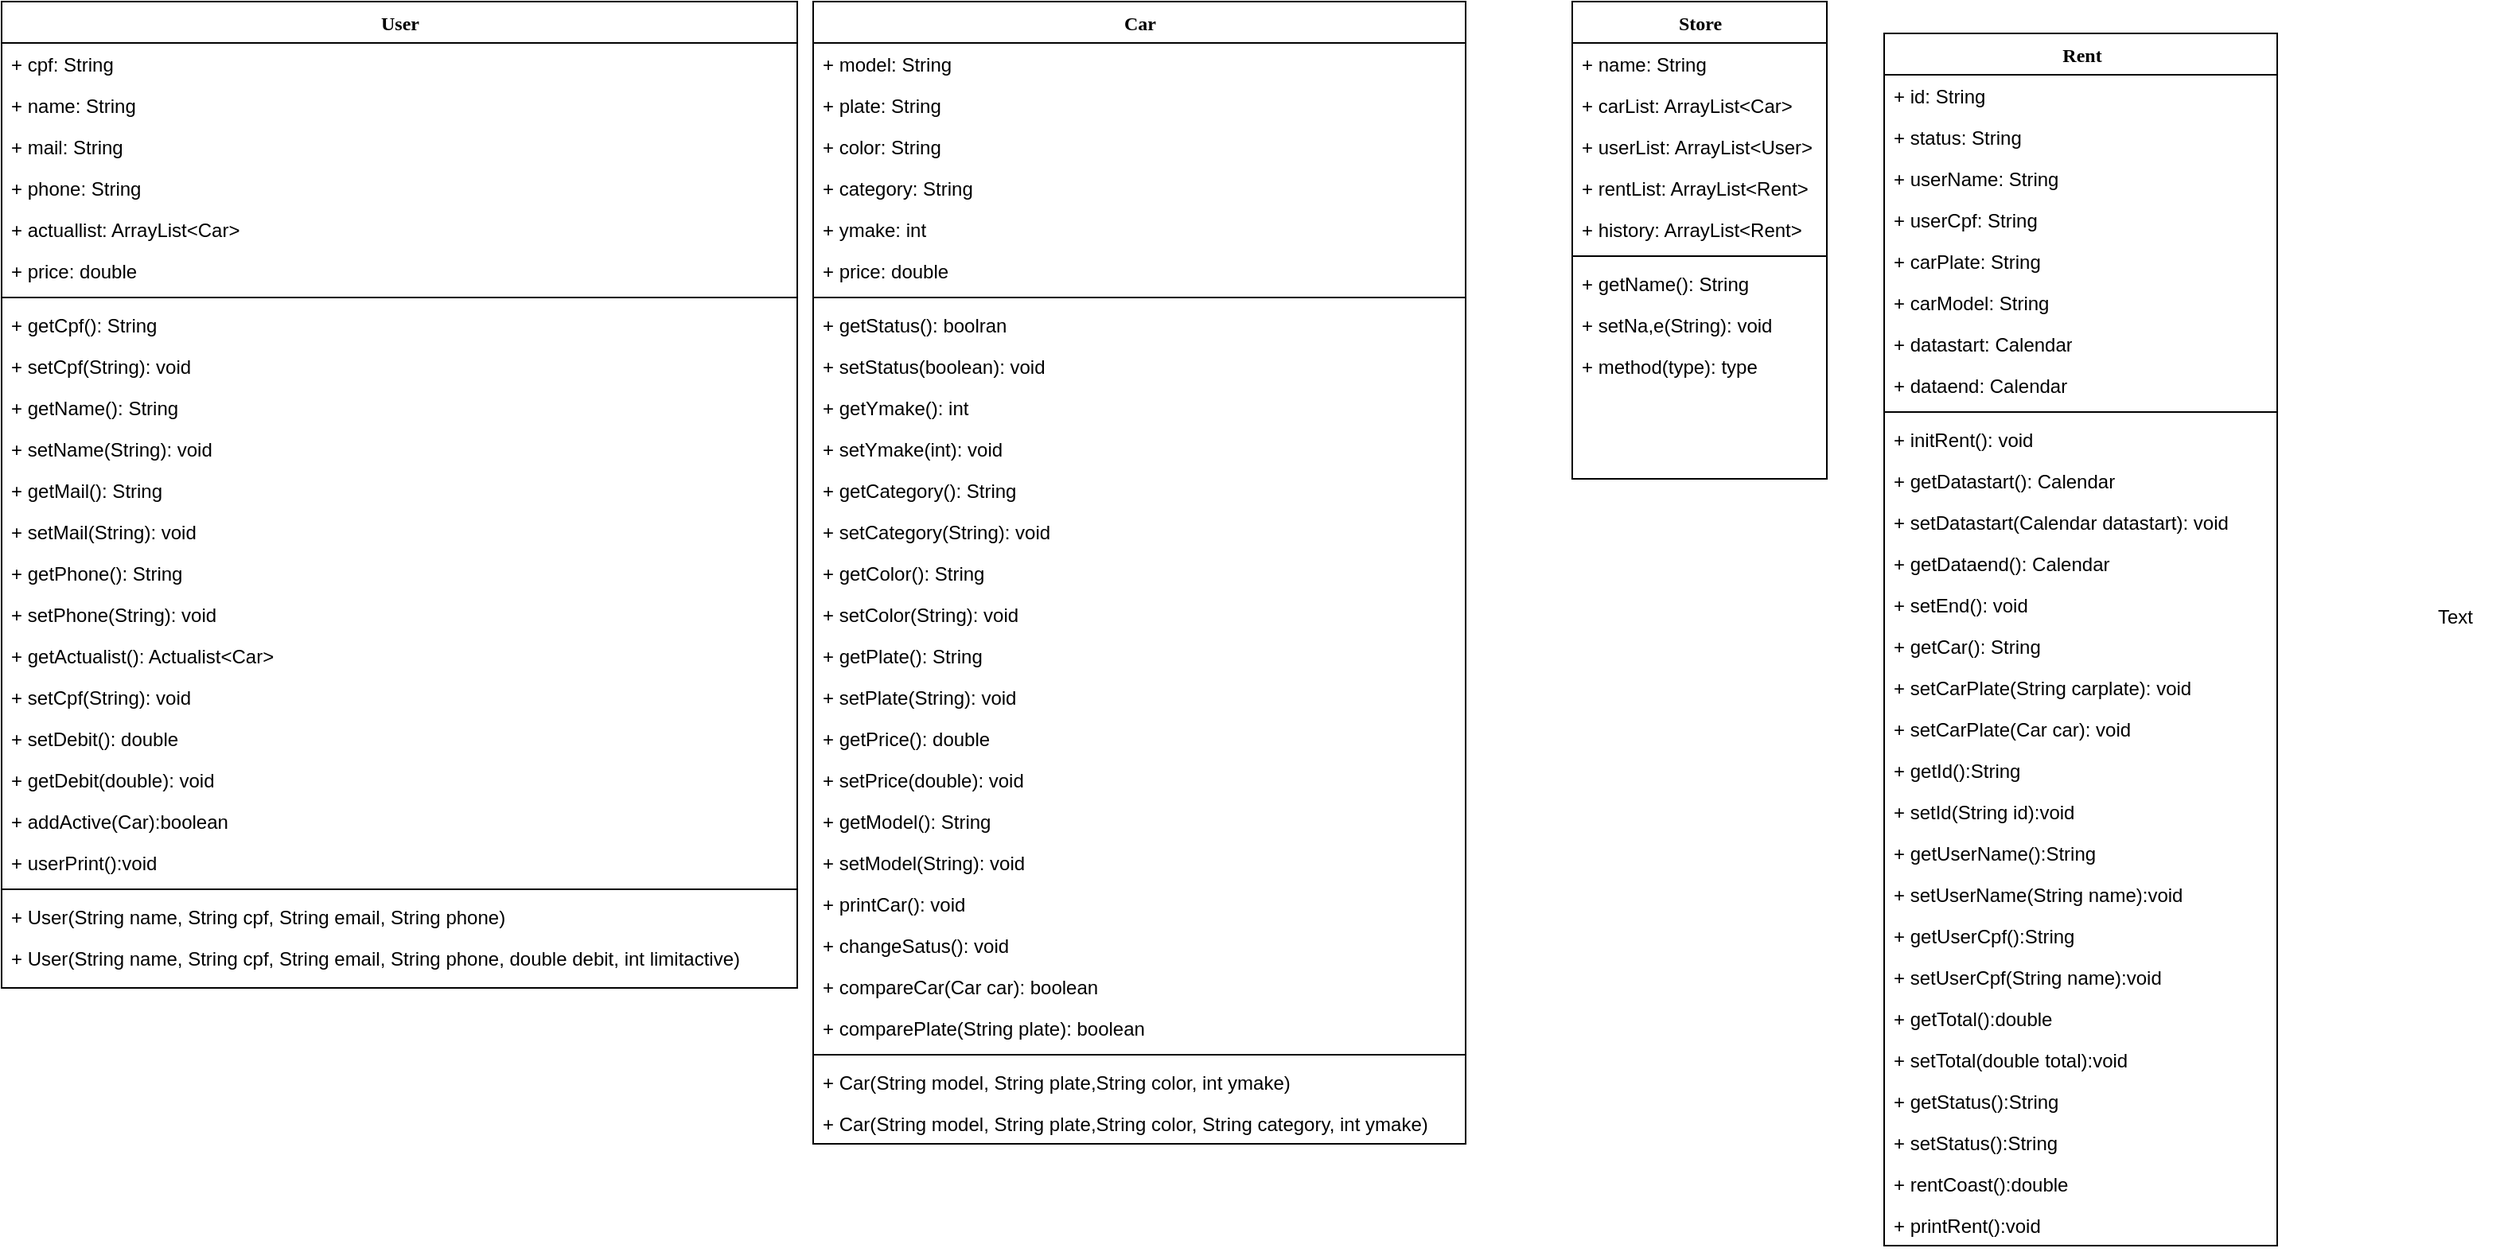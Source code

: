<mxfile version="10.6.5" type="device"><diagram name="Page-1" id="9f46799a-70d6-7492-0946-bef42562c5a5"><mxGraphModel dx="1463" dy="255" grid="1" gridSize="10" guides="1" tooltips="1" connect="1" arrows="1" fold="1" page="1" pageScale="1" pageWidth="1100" pageHeight="850" background="#ffffff" math="0" shadow="0"><root><mxCell id="0"/><mxCell id="1" parent="0"/><mxCell id="78961159f06e98e8-56" value="Car" style="swimlane;html=1;fontStyle=1;align=center;verticalAlign=top;childLayout=stackLayout;horizontal=1;startSize=26;horizontalStack=0;resizeParent=1;resizeLast=0;collapsible=1;marginBottom=0;swimlaneFillColor=#ffffff;rounded=0;shadow=0;comic=0;labelBackgroundColor=none;strokeColor=#000000;strokeWidth=1;fillColor=none;fontFamily=Verdana;fontSize=12;fontColor=#000000;" parent="1" vertex="1"><mxGeometry x="300" y="490" width="410" height="718" as="geometry"/></mxCell><mxCell id="78961159f06e98e8-57" value="+ model: String" style="text;html=1;strokeColor=none;fillColor=none;align=left;verticalAlign=top;spacingLeft=4;spacingRight=4;whiteSpace=wrap;overflow=hidden;rotatable=0;points=[[0,0.5],[1,0.5]];portConstraint=eastwest;" parent="78961159f06e98e8-56" vertex="1"><mxGeometry y="26" width="410" height="26" as="geometry"/></mxCell><mxCell id="78961159f06e98e8-58" value="+ plate: String" style="text;html=1;strokeColor=none;fillColor=none;align=left;verticalAlign=top;spacingLeft=4;spacingRight=4;whiteSpace=wrap;overflow=hidden;rotatable=0;points=[[0,0.5],[1,0.5]];portConstraint=eastwest;" parent="78961159f06e98e8-56" vertex="1"><mxGeometry y="52" width="410" height="26" as="geometry"/></mxCell><mxCell id="78961159f06e98e8-59" value="+ color: String" style="text;html=1;strokeColor=none;fillColor=none;align=left;verticalAlign=top;spacingLeft=4;spacingRight=4;whiteSpace=wrap;overflow=hidden;rotatable=0;points=[[0,0.5],[1,0.5]];portConstraint=eastwest;" parent="78961159f06e98e8-56" vertex="1"><mxGeometry y="78" width="410" height="26" as="geometry"/></mxCell><mxCell id="78961159f06e98e8-60" value="+ category: String" style="text;html=1;strokeColor=none;fillColor=none;align=left;verticalAlign=top;spacingLeft=4;spacingRight=4;whiteSpace=wrap;overflow=hidden;rotatable=0;points=[[0,0.5],[1,0.5]];portConstraint=eastwest;" parent="78961159f06e98e8-56" vertex="1"><mxGeometry y="104" width="410" height="26" as="geometry"/></mxCell><mxCell id="78961159f06e98e8-61" value="+ ymake: int" style="text;html=1;strokeColor=none;fillColor=none;align=left;verticalAlign=top;spacingLeft=4;spacingRight=4;whiteSpace=wrap;overflow=hidden;rotatable=0;points=[[0,0.5],[1,0.5]];portConstraint=eastwest;" parent="78961159f06e98e8-56" vertex="1"><mxGeometry y="130" width="410" height="26" as="geometry"/></mxCell><mxCell id="78961159f06e98e8-62" value="+ price: double" style="text;html=1;strokeColor=none;fillColor=none;align=left;verticalAlign=top;spacingLeft=4;spacingRight=4;whiteSpace=wrap;overflow=hidden;rotatable=0;points=[[0,0.5],[1,0.5]];portConstraint=eastwest;" parent="78961159f06e98e8-56" vertex="1"><mxGeometry y="156" width="410" height="26" as="geometry"/></mxCell><mxCell id="78961159f06e98e8-64" value="" style="line;html=1;strokeWidth=1;fillColor=none;align=left;verticalAlign=middle;spacingTop=-1;spacingLeft=3;spacingRight=3;rotatable=0;labelPosition=right;points=[];portConstraint=eastwest;" parent="78961159f06e98e8-56" vertex="1"><mxGeometry y="182" width="410" height="8" as="geometry"/></mxCell><mxCell id="fXc2kmNOL1wzb2OAVQlA-48" value="+ getStatus(): boolran" style="text;html=1;strokeColor=none;fillColor=none;align=left;verticalAlign=top;spacingLeft=4;spacingRight=4;whiteSpace=wrap;overflow=hidden;rotatable=0;points=[[0,0.5],[1,0.5]];portConstraint=eastwest;" parent="78961159f06e98e8-56" vertex="1"><mxGeometry y="190" width="410" height="26" as="geometry"/></mxCell><mxCell id="fXc2kmNOL1wzb2OAVQlA-47" value="+ setStatus(boolean): void" style="text;html=1;strokeColor=none;fillColor=none;align=left;verticalAlign=top;spacingLeft=4;spacingRight=4;whiteSpace=wrap;overflow=hidden;rotatable=0;points=[[0,0.5],[1,0.5]];portConstraint=eastwest;" parent="78961159f06e98e8-56" vertex="1"><mxGeometry y="216" width="410" height="26" as="geometry"/></mxCell><mxCell id="fXc2kmNOL1wzb2OAVQlA-46" value="+ getYmake(): int" style="text;html=1;strokeColor=none;fillColor=none;align=left;verticalAlign=top;spacingLeft=4;spacingRight=4;whiteSpace=wrap;overflow=hidden;rotatable=0;points=[[0,0.5],[1,0.5]];portConstraint=eastwest;" parent="78961159f06e98e8-56" vertex="1"><mxGeometry y="242" width="410" height="26" as="geometry"/></mxCell><mxCell id="fXc2kmNOL1wzb2OAVQlA-45" value="+ setYmake(int): void" style="text;html=1;strokeColor=none;fillColor=none;align=left;verticalAlign=top;spacingLeft=4;spacingRight=4;whiteSpace=wrap;overflow=hidden;rotatable=0;points=[[0,0.5],[1,0.5]];portConstraint=eastwest;" parent="78961159f06e98e8-56" vertex="1"><mxGeometry y="268" width="410" height="26" as="geometry"/></mxCell><mxCell id="fXc2kmNOL1wzb2OAVQlA-44" value="+ getCategory(): String" style="text;html=1;strokeColor=none;fillColor=none;align=left;verticalAlign=top;spacingLeft=4;spacingRight=4;whiteSpace=wrap;overflow=hidden;rotatable=0;points=[[0,0.5],[1,0.5]];portConstraint=eastwest;" parent="78961159f06e98e8-56" vertex="1"><mxGeometry y="294" width="410" height="26" as="geometry"/></mxCell><mxCell id="fXc2kmNOL1wzb2OAVQlA-43" value="+ setCategory(String): void" style="text;html=1;strokeColor=none;fillColor=none;align=left;verticalAlign=top;spacingLeft=4;spacingRight=4;whiteSpace=wrap;overflow=hidden;rotatable=0;points=[[0,0.5],[1,0.5]];portConstraint=eastwest;" parent="78961159f06e98e8-56" vertex="1"><mxGeometry y="320" width="410" height="26" as="geometry"/></mxCell><mxCell id="fXc2kmNOL1wzb2OAVQlA-42" value="+ getColor(): String" style="text;html=1;strokeColor=none;fillColor=none;align=left;verticalAlign=top;spacingLeft=4;spacingRight=4;whiteSpace=wrap;overflow=hidden;rotatable=0;points=[[0,0.5],[1,0.5]];portConstraint=eastwest;" parent="78961159f06e98e8-56" vertex="1"><mxGeometry y="346" width="410" height="26" as="geometry"/></mxCell><mxCell id="fXc2kmNOL1wzb2OAVQlA-41" value="+ setColor(String): void" style="text;html=1;strokeColor=none;fillColor=none;align=left;verticalAlign=top;spacingLeft=4;spacingRight=4;whiteSpace=wrap;overflow=hidden;rotatable=0;points=[[0,0.5],[1,0.5]];portConstraint=eastwest;" parent="78961159f06e98e8-56" vertex="1"><mxGeometry y="372" width="410" height="26" as="geometry"/></mxCell><mxCell id="fXc2kmNOL1wzb2OAVQlA-39" value="+ getPlate(): String" style="text;html=1;strokeColor=none;fillColor=none;align=left;verticalAlign=top;spacingLeft=4;spacingRight=4;whiteSpace=wrap;overflow=hidden;rotatable=0;points=[[0,0.5],[1,0.5]];portConstraint=eastwest;" parent="78961159f06e98e8-56" vertex="1"><mxGeometry y="398" width="410" height="26" as="geometry"/></mxCell><mxCell id="fXc2kmNOL1wzb2OAVQlA-40" value="+ setPlate(String): void" style="text;html=1;strokeColor=none;fillColor=none;align=left;verticalAlign=top;spacingLeft=4;spacingRight=4;whiteSpace=wrap;overflow=hidden;rotatable=0;points=[[0,0.5],[1,0.5]];portConstraint=eastwest;" parent="78961159f06e98e8-56" vertex="1"><mxGeometry y="424" width="410" height="26" as="geometry"/></mxCell><mxCell id="fXc2kmNOL1wzb2OAVQlA-50" value="+ getPrice(): double" style="text;html=1;strokeColor=none;fillColor=none;align=left;verticalAlign=top;spacingLeft=4;spacingRight=4;whiteSpace=wrap;overflow=hidden;rotatable=0;points=[[0,0.5],[1,0.5]];portConstraint=eastwest;" parent="78961159f06e98e8-56" vertex="1"><mxGeometry y="450" width="410" height="26" as="geometry"/></mxCell><mxCell id="fXc2kmNOL1wzb2OAVQlA-49" value="+ setPrice(double): void" style="text;html=1;strokeColor=none;fillColor=none;align=left;verticalAlign=top;spacingLeft=4;spacingRight=4;whiteSpace=wrap;overflow=hidden;rotatable=0;points=[[0,0.5],[1,0.5]];portConstraint=eastwest;" parent="78961159f06e98e8-56" vertex="1"><mxGeometry y="476" width="410" height="26" as="geometry"/></mxCell><mxCell id="fXc2kmNOL1wzb2OAVQlA-37" value="+ getModel(): String" style="text;html=1;strokeColor=none;fillColor=none;align=left;verticalAlign=top;spacingLeft=4;spacingRight=4;whiteSpace=wrap;overflow=hidden;rotatable=0;points=[[0,0.5],[1,0.5]];portConstraint=eastwest;" parent="78961159f06e98e8-56" vertex="1"><mxGeometry y="502" width="410" height="26" as="geometry"/></mxCell><mxCell id="fXc2kmNOL1wzb2OAVQlA-38" value="+ setModel(String): void" style="text;html=1;strokeColor=none;fillColor=none;align=left;verticalAlign=top;spacingLeft=4;spacingRight=4;whiteSpace=wrap;overflow=hidden;rotatable=0;points=[[0,0.5],[1,0.5]];portConstraint=eastwest;" parent="78961159f06e98e8-56" vertex="1"><mxGeometry y="528" width="410" height="26" as="geometry"/></mxCell><mxCell id="fXc2kmNOL1wzb2OAVQlA-54" value="+ printCar(): void" style="text;html=1;strokeColor=none;fillColor=none;align=left;verticalAlign=top;spacingLeft=4;spacingRight=4;whiteSpace=wrap;overflow=hidden;rotatable=0;points=[[0,0.5],[1,0.5]];portConstraint=eastwest;" parent="78961159f06e98e8-56" vertex="1"><mxGeometry y="554" width="410" height="26" as="geometry"/></mxCell><mxCell id="fXc2kmNOL1wzb2OAVQlA-51" value="+ changeSatus(): void" style="text;html=1;strokeColor=none;fillColor=none;align=left;verticalAlign=top;spacingLeft=4;spacingRight=4;whiteSpace=wrap;overflow=hidden;rotatable=0;points=[[0,0.5],[1,0.5]];portConstraint=eastwest;" parent="78961159f06e98e8-56" vertex="1"><mxGeometry y="580" width="410" height="26" as="geometry"/></mxCell><mxCell id="fXc2kmNOL1wzb2OAVQlA-52" value="+ compareCar(Car car): boolean" style="text;html=1;strokeColor=none;fillColor=none;align=left;verticalAlign=top;spacingLeft=4;spacingRight=4;whiteSpace=wrap;overflow=hidden;rotatable=0;points=[[0,0.5],[1,0.5]];portConstraint=eastwest;" parent="78961159f06e98e8-56" vertex="1"><mxGeometry y="606" width="410" height="26" as="geometry"/></mxCell><mxCell id="fXc2kmNOL1wzb2OAVQlA-53" value="+ comparePlate(String plate): boolean" style="text;html=1;strokeColor=none;fillColor=none;align=left;verticalAlign=top;spacingLeft=4;spacingRight=4;whiteSpace=wrap;overflow=hidden;rotatable=0;points=[[0,0.5],[1,0.5]];portConstraint=eastwest;" parent="78961159f06e98e8-56" vertex="1"><mxGeometry y="632" width="410" height="26" as="geometry"/></mxCell><mxCell id="fXc2kmNOL1wzb2OAVQlA-77" value="" style="line;html=1;strokeWidth=1;fillColor=none;align=left;verticalAlign=middle;spacingTop=-1;spacingLeft=3;spacingRight=3;rotatable=0;labelPosition=right;points=[];portConstraint=eastwest;" parent="78961159f06e98e8-56" vertex="1"><mxGeometry y="658" width="410" height="8" as="geometry"/></mxCell><mxCell id="fXc2kmNOL1wzb2OAVQlA-76" value="+ Car(&lt;span&gt;String &lt;/span&gt;&lt;span&gt;model&lt;/span&gt;&lt;span&gt;, &lt;/span&gt;&lt;span&gt;String &lt;/span&gt;&lt;span&gt;plate&lt;/span&gt;&lt;span&gt;,&lt;/span&gt;&lt;span&gt;String &lt;/span&gt;&lt;span&gt;color&lt;/span&gt;&lt;span&gt;, &lt;/span&gt;&lt;span&gt;int &lt;/span&gt;&lt;span&gt;ymake&lt;/span&gt;&lt;span&gt;)&lt;/span&gt;&lt;br&gt;" style="text;html=1;strokeColor=none;fillColor=none;align=left;verticalAlign=top;spacingLeft=4;spacingRight=4;whiteSpace=wrap;overflow=hidden;rotatable=0;points=[[0,0.5],[1,0.5]];portConstraint=eastwest;" parent="78961159f06e98e8-56" vertex="1"><mxGeometry y="666" width="410" height="26" as="geometry"/></mxCell><mxCell id="fXc2kmNOL1wzb2OAVQlA-78" value="+ Car(&lt;span&gt;String &lt;/span&gt;&lt;span&gt;model&lt;/span&gt;&lt;span&gt;, &lt;/span&gt;&lt;span&gt;String &lt;/span&gt;&lt;span&gt;plate&lt;/span&gt;&lt;span&gt;,&lt;/span&gt;&lt;span&gt;String &lt;/span&gt;&lt;span&gt;color&lt;/span&gt;&lt;span&gt;, &lt;/span&gt;&lt;span&gt;String &lt;/span&gt;&lt;span&gt;category&lt;/span&gt;&lt;span&gt;, &lt;/span&gt;&lt;span&gt;int &lt;/span&gt;&lt;span&gt;ymake&lt;/span&gt;&lt;span&gt;)&lt;/span&gt;&lt;br&gt;" style="text;html=1;strokeColor=none;fillColor=none;align=left;verticalAlign=top;spacingLeft=4;spacingRight=4;whiteSpace=wrap;overflow=hidden;rotatable=0;points=[[0,0.5],[1,0.5]];portConstraint=eastwest;" parent="78961159f06e98e8-56" vertex="1"><mxGeometry y="692" width="410" height="26" as="geometry"/></mxCell><mxCell id="7R-vYz_H9meb3GJ6xbVI-1" value="User" style="swimlane;html=1;fontStyle=1;align=center;verticalAlign=top;childLayout=stackLayout;horizontal=1;startSize=26;horizontalStack=0;resizeParent=1;resizeLast=0;collapsible=1;marginBottom=0;swimlaneFillColor=#ffffff;rounded=0;shadow=0;comic=0;labelBackgroundColor=none;strokeColor=#000000;strokeWidth=1;fillColor=none;fontFamily=Verdana;fontSize=12;fontColor=#000000;" parent="1" vertex="1"><mxGeometry x="-210" y="490" width="500" height="620" as="geometry"/></mxCell><mxCell id="7R-vYz_H9meb3GJ6xbVI-2" value="+ cpf: String" style="text;html=1;strokeColor=none;fillColor=none;align=left;verticalAlign=top;spacingLeft=4;spacingRight=4;whiteSpace=wrap;overflow=hidden;rotatable=0;points=[[0,0.5],[1,0.5]];portConstraint=eastwest;" parent="7R-vYz_H9meb3GJ6xbVI-1" vertex="1"><mxGeometry y="26" width="500" height="26" as="geometry"/></mxCell><mxCell id="7R-vYz_H9meb3GJ6xbVI-3" value="+ name: String" style="text;html=1;strokeColor=none;fillColor=none;align=left;verticalAlign=top;spacingLeft=4;spacingRight=4;whiteSpace=wrap;overflow=hidden;rotatable=0;points=[[0,0.5],[1,0.5]];portConstraint=eastwest;" parent="7R-vYz_H9meb3GJ6xbVI-1" vertex="1"><mxGeometry y="52" width="500" height="26" as="geometry"/></mxCell><mxCell id="7R-vYz_H9meb3GJ6xbVI-4" value="+ mail: String" style="text;html=1;strokeColor=none;fillColor=none;align=left;verticalAlign=top;spacingLeft=4;spacingRight=4;whiteSpace=wrap;overflow=hidden;rotatable=0;points=[[0,0.5],[1,0.5]];portConstraint=eastwest;" parent="7R-vYz_H9meb3GJ6xbVI-1" vertex="1"><mxGeometry y="78" width="500" height="26" as="geometry"/></mxCell><mxCell id="7R-vYz_H9meb3GJ6xbVI-5" value="+ phone: String" style="text;html=1;strokeColor=none;fillColor=none;align=left;verticalAlign=top;spacingLeft=4;spacingRight=4;whiteSpace=wrap;overflow=hidden;rotatable=0;points=[[0,0.5],[1,0.5]];portConstraint=eastwest;" parent="7R-vYz_H9meb3GJ6xbVI-1" vertex="1"><mxGeometry y="104" width="500" height="26" as="geometry"/></mxCell><mxCell id="7R-vYz_H9meb3GJ6xbVI-6" value="+ actuallist: ArrayList&amp;lt;Car&amp;gt;" style="text;html=1;strokeColor=none;fillColor=none;align=left;verticalAlign=top;spacingLeft=4;spacingRight=4;whiteSpace=wrap;overflow=hidden;rotatable=0;points=[[0,0.5],[1,0.5]];portConstraint=eastwest;" parent="7R-vYz_H9meb3GJ6xbVI-1" vertex="1"><mxGeometry y="130" width="500" height="26" as="geometry"/></mxCell><mxCell id="7R-vYz_H9meb3GJ6xbVI-7" value="+ price: double" style="text;html=1;strokeColor=none;fillColor=none;align=left;verticalAlign=top;spacingLeft=4;spacingRight=4;whiteSpace=wrap;overflow=hidden;rotatable=0;points=[[0,0.5],[1,0.5]];portConstraint=eastwest;" parent="7R-vYz_H9meb3GJ6xbVI-1" vertex="1"><mxGeometry y="156" width="500" height="26" as="geometry"/></mxCell><mxCell id="7R-vYz_H9meb3GJ6xbVI-8" value="" style="line;html=1;strokeWidth=1;fillColor=none;align=left;verticalAlign=middle;spacingTop=-1;spacingLeft=3;spacingRight=3;rotatable=0;labelPosition=right;points=[];portConstraint=eastwest;" parent="7R-vYz_H9meb3GJ6xbVI-1" vertex="1"><mxGeometry y="182" width="500" height="8" as="geometry"/></mxCell><mxCell id="fXc2kmNOL1wzb2OAVQlA-79" value="+ getCpf(): String" style="text;html=1;strokeColor=none;fillColor=none;align=left;verticalAlign=top;spacingLeft=4;spacingRight=4;whiteSpace=wrap;overflow=hidden;rotatable=0;points=[[0,0.5],[1,0.5]];portConstraint=eastwest;" parent="7R-vYz_H9meb3GJ6xbVI-1" vertex="1"><mxGeometry y="190" width="500" height="26" as="geometry"/></mxCell><mxCell id="fXc2kmNOL1wzb2OAVQlA-80" value="+ setCpf(String): void" style="text;html=1;strokeColor=none;fillColor=none;align=left;verticalAlign=top;spacingLeft=4;spacingRight=4;whiteSpace=wrap;overflow=hidden;rotatable=0;points=[[0,0.5],[1,0.5]];portConstraint=eastwest;" parent="7R-vYz_H9meb3GJ6xbVI-1" vertex="1"><mxGeometry y="216" width="500" height="26" as="geometry"/></mxCell><mxCell id="fXc2kmNOL1wzb2OAVQlA-81" value="+ getName(): String" style="text;html=1;strokeColor=none;fillColor=none;align=left;verticalAlign=top;spacingLeft=4;spacingRight=4;whiteSpace=wrap;overflow=hidden;rotatable=0;points=[[0,0.5],[1,0.5]];portConstraint=eastwest;" parent="7R-vYz_H9meb3GJ6xbVI-1" vertex="1"><mxGeometry y="242" width="500" height="26" as="geometry"/></mxCell><mxCell id="fXc2kmNOL1wzb2OAVQlA-82" value="+ setName(String): void" style="text;html=1;strokeColor=none;fillColor=none;align=left;verticalAlign=top;spacingLeft=4;spacingRight=4;whiteSpace=wrap;overflow=hidden;rotatable=0;points=[[0,0.5],[1,0.5]];portConstraint=eastwest;" parent="7R-vYz_H9meb3GJ6xbVI-1" vertex="1"><mxGeometry y="268" width="500" height="26" as="geometry"/></mxCell><mxCell id="fXc2kmNOL1wzb2OAVQlA-83" value="+ getMail(): String" style="text;html=1;strokeColor=none;fillColor=none;align=left;verticalAlign=top;spacingLeft=4;spacingRight=4;whiteSpace=wrap;overflow=hidden;rotatable=0;points=[[0,0.5],[1,0.5]];portConstraint=eastwest;" parent="7R-vYz_H9meb3GJ6xbVI-1" vertex="1"><mxGeometry y="294" width="500" height="26" as="geometry"/></mxCell><mxCell id="fXc2kmNOL1wzb2OAVQlA-84" value="+ setMail(String): void" style="text;html=1;strokeColor=none;fillColor=none;align=left;verticalAlign=top;spacingLeft=4;spacingRight=4;whiteSpace=wrap;overflow=hidden;rotatable=0;points=[[0,0.5],[1,0.5]];portConstraint=eastwest;" parent="7R-vYz_H9meb3GJ6xbVI-1" vertex="1"><mxGeometry y="320" width="500" height="26" as="geometry"/></mxCell><mxCell id="fXc2kmNOL1wzb2OAVQlA-85" value="+ getPhone(): String" style="text;html=1;strokeColor=none;fillColor=none;align=left;verticalAlign=top;spacingLeft=4;spacingRight=4;whiteSpace=wrap;overflow=hidden;rotatable=0;points=[[0,0.5],[1,0.5]];portConstraint=eastwest;" parent="7R-vYz_H9meb3GJ6xbVI-1" vertex="1"><mxGeometry y="346" width="500" height="26" as="geometry"/></mxCell><mxCell id="fXc2kmNOL1wzb2OAVQlA-86" value="+ setPhone(String): void" style="text;html=1;strokeColor=none;fillColor=none;align=left;verticalAlign=top;spacingLeft=4;spacingRight=4;whiteSpace=wrap;overflow=hidden;rotatable=0;points=[[0,0.5],[1,0.5]];portConstraint=eastwest;" parent="7R-vYz_H9meb3GJ6xbVI-1" vertex="1"><mxGeometry y="372" width="500" height="26" as="geometry"/></mxCell><mxCell id="fXc2kmNOL1wzb2OAVQlA-87" value="+ getActualist(): Actualist&amp;lt;Car&amp;gt;" style="text;html=1;strokeColor=none;fillColor=none;align=left;verticalAlign=top;spacingLeft=4;spacingRight=4;whiteSpace=wrap;overflow=hidden;rotatable=0;points=[[0,0.5],[1,0.5]];portConstraint=eastwest;" parent="7R-vYz_H9meb3GJ6xbVI-1" vertex="1"><mxGeometry y="398" width="500" height="26" as="geometry"/></mxCell><mxCell id="fXc2kmNOL1wzb2OAVQlA-88" value="+ setCpf(String): void" style="text;html=1;strokeColor=none;fillColor=none;align=left;verticalAlign=top;spacingLeft=4;spacingRight=4;whiteSpace=wrap;overflow=hidden;rotatable=0;points=[[0,0.5],[1,0.5]];portConstraint=eastwest;" parent="7R-vYz_H9meb3GJ6xbVI-1" vertex="1"><mxGeometry y="424" width="500" height="26" as="geometry"/></mxCell><mxCell id="fXc2kmNOL1wzb2OAVQlA-89" value="+ setDebit(): double" style="text;html=1;strokeColor=none;fillColor=none;align=left;verticalAlign=top;spacingLeft=4;spacingRight=4;whiteSpace=wrap;overflow=hidden;rotatable=0;points=[[0,0.5],[1,0.5]];portConstraint=eastwest;" parent="7R-vYz_H9meb3GJ6xbVI-1" vertex="1"><mxGeometry y="450" width="500" height="26" as="geometry"/></mxCell><mxCell id="fXc2kmNOL1wzb2OAVQlA-90" value="+ getDebit(double): void" style="text;html=1;strokeColor=none;fillColor=none;align=left;verticalAlign=top;spacingLeft=4;spacingRight=4;whiteSpace=wrap;overflow=hidden;rotatable=0;points=[[0,0.5],[1,0.5]];portConstraint=eastwest;" parent="7R-vYz_H9meb3GJ6xbVI-1" vertex="1"><mxGeometry y="476" width="500" height="26" as="geometry"/></mxCell><mxCell id="fXc2kmNOL1wzb2OAVQlA-95" value="+ &lt;span&gt;addActive&lt;/span&gt;&lt;span&gt;(&lt;/span&gt;&lt;span&gt;Car&lt;/span&gt;&lt;span&gt;):boolean&lt;/span&gt;" style="text;html=1;strokeColor=none;fillColor=none;align=left;verticalAlign=top;spacingLeft=4;spacingRight=4;whiteSpace=wrap;overflow=hidden;rotatable=0;points=[[0,0.5],[1,0.5]];portConstraint=eastwest;" parent="7R-vYz_H9meb3GJ6xbVI-1" vertex="1"><mxGeometry y="502" width="500" height="26" as="geometry"/></mxCell><mxCell id="fXc2kmNOL1wzb2OAVQlA-96" value="+ userPrint():void" style="text;html=1;strokeColor=none;fillColor=none;align=left;verticalAlign=top;spacingLeft=4;spacingRight=4;whiteSpace=wrap;overflow=hidden;rotatable=0;points=[[0,0.5],[1,0.5]];portConstraint=eastwest;" parent="7R-vYz_H9meb3GJ6xbVI-1" vertex="1"><mxGeometry y="528" width="500" height="26" as="geometry"/></mxCell><mxCell id="fXc2kmNOL1wzb2OAVQlA-91" value="" style="line;html=1;strokeWidth=1;fillColor=none;align=left;verticalAlign=middle;spacingTop=-1;spacingLeft=3;spacingRight=3;rotatable=0;labelPosition=right;points=[];portConstraint=eastwest;" parent="7R-vYz_H9meb3GJ6xbVI-1" vertex="1"><mxGeometry y="554" width="500" height="8" as="geometry"/></mxCell><mxCell id="fXc2kmNOL1wzb2OAVQlA-92" value="+&amp;nbsp;&lt;span&gt;User&lt;/span&gt;&lt;span&gt;(&lt;/span&gt;&lt;span&gt;String &lt;/span&gt;&lt;span&gt;name&lt;/span&gt;&lt;span&gt;, &lt;/span&gt;&lt;span&gt;String &lt;/span&gt;&lt;span&gt;cpf&lt;/span&gt;&lt;span&gt;, &lt;/span&gt;&lt;span&gt;String &lt;/span&gt;&lt;span&gt;email&lt;/span&gt;&lt;span&gt;, &lt;/span&gt;&lt;span&gt;String &lt;/span&gt;&lt;span&gt;phone&lt;/span&gt;&lt;span&gt;)&lt;/span&gt;" style="text;html=1;strokeColor=none;fillColor=none;align=left;verticalAlign=top;spacingLeft=4;spacingRight=4;whiteSpace=wrap;overflow=hidden;rotatable=0;points=[[0,0.5],[1,0.5]];portConstraint=eastwest;" parent="7R-vYz_H9meb3GJ6xbVI-1" vertex="1"><mxGeometry y="562" width="500" height="26" as="geometry"/></mxCell><mxCell id="fXc2kmNOL1wzb2OAVQlA-94" value="+ User&lt;span&gt;(&lt;/span&gt;&lt;span&gt;String &lt;/span&gt;&lt;span&gt;name&lt;/span&gt;&lt;span&gt;, &lt;/span&gt;&lt;span&gt;String &lt;/span&gt;&lt;span&gt;cpf&lt;/span&gt;&lt;span&gt;, &lt;/span&gt;&lt;span&gt;String &lt;/span&gt;&lt;span&gt;email&lt;/span&gt;&lt;span&gt;, &lt;/span&gt;&lt;span&gt;String &lt;/span&gt;&lt;span&gt;phone&lt;/span&gt;&lt;span&gt;, &lt;/span&gt;&lt;span&gt;double &lt;/span&gt;&lt;span&gt;debit&lt;/span&gt;&lt;span&gt;, &lt;/span&gt;&lt;span&gt;int &lt;/span&gt;&lt;span&gt;limitactive&lt;/span&gt;&lt;span&gt;)&lt;/span&gt;" style="text;html=1;strokeColor=none;fillColor=none;align=left;verticalAlign=top;spacingLeft=4;spacingRight=4;whiteSpace=wrap;overflow=hidden;rotatable=0;points=[[0,0.5],[1,0.5]];portConstraint=eastwest;" parent="7R-vYz_H9meb3GJ6xbVI-1" vertex="1"><mxGeometry y="588" width="500" height="26" as="geometry"/></mxCell><mxCell id="8gHzIE55-R8a2YNDim68-1" value="Rent" style="swimlane;html=1;fontStyle=1;align=center;verticalAlign=top;childLayout=stackLayout;horizontal=1;startSize=26;horizontalStack=0;resizeParent=1;resizeLast=0;collapsible=1;marginBottom=0;swimlaneFillColor=#ffffff;rounded=0;shadow=0;comic=0;labelBackgroundColor=none;strokeColor=#000000;strokeWidth=1;fillColor=none;fontFamily=Verdana;fontSize=12;fontColor=#000000;" parent="1" vertex="1"><mxGeometry x="973" y="510" width="247" height="762" as="geometry"/></mxCell><mxCell id="8gHzIE55-R8a2YNDim68-2" value="+ id: String" style="text;html=1;strokeColor=none;fillColor=none;align=left;verticalAlign=top;spacingLeft=4;spacingRight=4;whiteSpace=wrap;overflow=hidden;rotatable=0;points=[[0,0.5],[1,0.5]];portConstraint=eastwest;" parent="8gHzIE55-R8a2YNDim68-1" vertex="1"><mxGeometry y="26" width="247" height="26" as="geometry"/></mxCell><mxCell id="8gHzIE55-R8a2YNDim68-3" value="+ status: String" style="text;html=1;strokeColor=none;fillColor=none;align=left;verticalAlign=top;spacingLeft=4;spacingRight=4;whiteSpace=wrap;overflow=hidden;rotatable=0;points=[[0,0.5],[1,0.5]];portConstraint=eastwest;" parent="8gHzIE55-R8a2YNDim68-1" vertex="1"><mxGeometry y="52" width="247" height="26" as="geometry"/></mxCell><mxCell id="KRfyEY7iE9hTbW0UrXA7-1" value="+ userName: String" style="text;html=1;strokeColor=none;fillColor=none;align=left;verticalAlign=top;spacingLeft=4;spacingRight=4;whiteSpace=wrap;overflow=hidden;rotatable=0;points=[[0,0.5],[1,0.5]];portConstraint=eastwest;" vertex="1" parent="8gHzIE55-R8a2YNDim68-1"><mxGeometry y="78" width="247" height="26" as="geometry"/></mxCell><mxCell id="KRfyEY7iE9hTbW0UrXA7-3" value="+ userCpf: String" style="text;html=1;strokeColor=none;fillColor=none;align=left;verticalAlign=top;spacingLeft=4;spacingRight=4;whiteSpace=wrap;overflow=hidden;rotatable=0;points=[[0,0.5],[1,0.5]];portConstraint=eastwest;" vertex="1" parent="8gHzIE55-R8a2YNDim68-1"><mxGeometry y="104" width="247" height="26" as="geometry"/></mxCell><mxCell id="8gHzIE55-R8a2YNDim68-4" value="+ carPlate: String" style="text;html=1;strokeColor=none;fillColor=none;align=left;verticalAlign=top;spacingLeft=4;spacingRight=4;whiteSpace=wrap;overflow=hidden;rotatable=0;points=[[0,0.5],[1,0.5]];portConstraint=eastwest;" parent="8gHzIE55-R8a2YNDim68-1" vertex="1"><mxGeometry y="130" width="247" height="26" as="geometry"/></mxCell><mxCell id="KRfyEY7iE9hTbW0UrXA7-2" value="+ carModel: String" style="text;html=1;strokeColor=none;fillColor=none;align=left;verticalAlign=top;spacingLeft=4;spacingRight=4;whiteSpace=wrap;overflow=hidden;rotatable=0;points=[[0,0.5],[1,0.5]];portConstraint=eastwest;" vertex="1" parent="8gHzIE55-R8a2YNDim68-1"><mxGeometry y="156" width="247" height="26" as="geometry"/></mxCell><mxCell id="KRfyEY7iE9hTbW0UrXA7-4" value="+ datastart: Calendar" style="text;html=1;strokeColor=none;fillColor=none;align=left;verticalAlign=top;spacingLeft=4;spacingRight=4;whiteSpace=wrap;overflow=hidden;rotatable=0;points=[[0,0.5],[1,0.5]];portConstraint=eastwest;" vertex="1" parent="8gHzIE55-R8a2YNDim68-1"><mxGeometry y="182" width="247" height="26" as="geometry"/></mxCell><mxCell id="8gHzIE55-R8a2YNDim68-5" value="+ dataend: Calendar" style="text;html=1;strokeColor=none;fillColor=none;align=left;verticalAlign=top;spacingLeft=4;spacingRight=4;whiteSpace=wrap;overflow=hidden;rotatable=0;points=[[0,0.5],[1,0.5]];portConstraint=eastwest;" parent="8gHzIE55-R8a2YNDim68-1" vertex="1"><mxGeometry y="208" width="247" height="26" as="geometry"/></mxCell><mxCell id="8gHzIE55-R8a2YNDim68-8" value="" style="line;html=1;strokeWidth=1;fillColor=none;align=left;verticalAlign=middle;spacingTop=-1;spacingLeft=3;spacingRight=3;rotatable=0;labelPosition=right;points=[];portConstraint=eastwest;" parent="8gHzIE55-R8a2YNDim68-1" vertex="1"><mxGeometry y="234" width="247" height="8" as="geometry"/></mxCell><mxCell id="8gHzIE55-R8a2YNDim68-9" value="+ initRent(): void" style="text;html=1;strokeColor=none;fillColor=none;align=left;verticalAlign=top;spacingLeft=4;spacingRight=4;whiteSpace=wrap;overflow=hidden;rotatable=0;points=[[0,0.5],[1,0.5]];portConstraint=eastwest;" parent="8gHzIE55-R8a2YNDim68-1" vertex="1"><mxGeometry y="242" width="247" height="26" as="geometry"/></mxCell><mxCell id="8gHzIE55-R8a2YNDim68-10" value="+ getDatastart(): Calendar" style="text;html=1;strokeColor=none;fillColor=none;align=left;verticalAlign=top;spacingLeft=4;spacingRight=4;whiteSpace=wrap;overflow=hidden;rotatable=0;points=[[0,0.5],[1,0.5]];portConstraint=eastwest;" parent="8gHzIE55-R8a2YNDim68-1" vertex="1"><mxGeometry y="268" width="247" height="26" as="geometry"/></mxCell><mxCell id="8gHzIE55-R8a2YNDim68-11" value="+ setDatastart(Calendar datastart): void" style="text;html=1;strokeColor=none;fillColor=none;align=left;verticalAlign=top;spacingLeft=4;spacingRight=4;whiteSpace=wrap;overflow=hidden;rotatable=0;points=[[0,0.5],[1,0.5]];portConstraint=eastwest;" parent="8gHzIE55-R8a2YNDim68-1" vertex="1"><mxGeometry y="294" width="247" height="26" as="geometry"/></mxCell><mxCell id="KRfyEY7iE9hTbW0UrXA7-5" value="+ getDataend(): Calendar" style="text;html=1;strokeColor=none;fillColor=none;align=left;verticalAlign=top;spacingLeft=4;spacingRight=4;whiteSpace=wrap;overflow=hidden;rotatable=0;points=[[0,0.5],[1,0.5]];portConstraint=eastwest;" vertex="1" parent="8gHzIE55-R8a2YNDim68-1"><mxGeometry y="320" width="247" height="26" as="geometry"/></mxCell><mxCell id="KRfyEY7iE9hTbW0UrXA7-7" value="+ setEnd(): void" style="text;html=1;strokeColor=none;fillColor=none;align=left;verticalAlign=top;spacingLeft=4;spacingRight=4;whiteSpace=wrap;overflow=hidden;rotatable=0;points=[[0,0.5],[1,0.5]];portConstraint=eastwest;" vertex="1" parent="8gHzIE55-R8a2YNDim68-1"><mxGeometry y="346" width="247" height="26" as="geometry"/></mxCell><mxCell id="KRfyEY7iE9hTbW0UrXA7-10" value="+ getCar(): String" style="text;html=1;strokeColor=none;fillColor=none;align=left;verticalAlign=top;spacingLeft=4;spacingRight=4;whiteSpace=wrap;overflow=hidden;rotatable=0;points=[[0,0.5],[1,0.5]];portConstraint=eastwest;" vertex="1" parent="8gHzIE55-R8a2YNDim68-1"><mxGeometry y="372" width="247" height="26" as="geometry"/></mxCell><mxCell id="KRfyEY7iE9hTbW0UrXA7-8" value="+ setCarPlate(String carplate): void" style="text;html=1;strokeColor=none;fillColor=none;align=left;verticalAlign=top;spacingLeft=4;spacingRight=4;whiteSpace=wrap;overflow=hidden;rotatable=0;points=[[0,0.5],[1,0.5]];portConstraint=eastwest;" vertex="1" parent="8gHzIE55-R8a2YNDim68-1"><mxGeometry y="398" width="247" height="26" as="geometry"/></mxCell><mxCell id="KRfyEY7iE9hTbW0UrXA7-9" value="+ setCarPlate(Car car): void" style="text;html=1;strokeColor=none;fillColor=none;align=left;verticalAlign=top;spacingLeft=4;spacingRight=4;whiteSpace=wrap;overflow=hidden;rotatable=0;points=[[0,0.5],[1,0.5]];portConstraint=eastwest;" vertex="1" parent="8gHzIE55-R8a2YNDim68-1"><mxGeometry y="424" width="247" height="26" as="geometry"/></mxCell><mxCell id="KRfyEY7iE9hTbW0UrXA7-11" value="+ getId():String" style="text;html=1;strokeColor=none;fillColor=none;align=left;verticalAlign=top;spacingLeft=4;spacingRight=4;whiteSpace=wrap;overflow=hidden;rotatable=0;points=[[0,0.5],[1,0.5]];portConstraint=eastwest;" vertex="1" parent="8gHzIE55-R8a2YNDim68-1"><mxGeometry y="450" width="247" height="26" as="geometry"/></mxCell><mxCell id="KRfyEY7iE9hTbW0UrXA7-12" value="+ setId(String id):void" style="text;html=1;strokeColor=none;fillColor=none;align=left;verticalAlign=top;spacingLeft=4;spacingRight=4;whiteSpace=wrap;overflow=hidden;rotatable=0;points=[[0,0.5],[1,0.5]];portConstraint=eastwest;" vertex="1" parent="8gHzIE55-R8a2YNDim68-1"><mxGeometry y="476" width="247" height="26" as="geometry"/></mxCell><mxCell id="KRfyEY7iE9hTbW0UrXA7-13" value="+ getUserName():String" style="text;html=1;strokeColor=none;fillColor=none;align=left;verticalAlign=top;spacingLeft=4;spacingRight=4;whiteSpace=wrap;overflow=hidden;rotatable=0;points=[[0,0.5],[1,0.5]];portConstraint=eastwest;" vertex="1" parent="8gHzIE55-R8a2YNDim68-1"><mxGeometry y="502" width="247" height="26" as="geometry"/></mxCell><mxCell id="KRfyEY7iE9hTbW0UrXA7-14" value="+ setUserName(String name):void" style="text;html=1;strokeColor=none;fillColor=none;align=left;verticalAlign=top;spacingLeft=4;spacingRight=4;whiteSpace=wrap;overflow=hidden;rotatable=0;points=[[0,0.5],[1,0.5]];portConstraint=eastwest;" vertex="1" parent="8gHzIE55-R8a2YNDim68-1"><mxGeometry y="528" width="247" height="26" as="geometry"/></mxCell><mxCell id="KRfyEY7iE9hTbW0UrXA7-15" value="+ getUserCpf():String" style="text;html=1;strokeColor=none;fillColor=none;align=left;verticalAlign=top;spacingLeft=4;spacingRight=4;whiteSpace=wrap;overflow=hidden;rotatable=0;points=[[0,0.5],[1,0.5]];portConstraint=eastwest;" vertex="1" parent="8gHzIE55-R8a2YNDim68-1"><mxGeometry y="554" width="247" height="26" as="geometry"/></mxCell><mxCell id="KRfyEY7iE9hTbW0UrXA7-16" value="+ setUserCpf(String name):void" style="text;html=1;strokeColor=none;fillColor=none;align=left;verticalAlign=top;spacingLeft=4;spacingRight=4;whiteSpace=wrap;overflow=hidden;rotatable=0;points=[[0,0.5],[1,0.5]];portConstraint=eastwest;" vertex="1" parent="8gHzIE55-R8a2YNDim68-1"><mxGeometry y="580" width="247" height="26" as="geometry"/></mxCell><mxCell id="KRfyEY7iE9hTbW0UrXA7-18" value="+ getTotal():double" style="text;html=1;strokeColor=none;fillColor=none;align=left;verticalAlign=top;spacingLeft=4;spacingRight=4;whiteSpace=wrap;overflow=hidden;rotatable=0;points=[[0,0.5],[1,0.5]];portConstraint=eastwest;" vertex="1" parent="8gHzIE55-R8a2YNDim68-1"><mxGeometry y="606" width="247" height="26" as="geometry"/></mxCell><mxCell id="KRfyEY7iE9hTbW0UrXA7-17" value="+ setTotal(double total):void" style="text;html=1;strokeColor=none;fillColor=none;align=left;verticalAlign=top;spacingLeft=4;spacingRight=4;whiteSpace=wrap;overflow=hidden;rotatable=0;points=[[0,0.5],[1,0.5]];portConstraint=eastwest;" vertex="1" parent="8gHzIE55-R8a2YNDim68-1"><mxGeometry y="632" width="247" height="26" as="geometry"/></mxCell><mxCell id="KRfyEY7iE9hTbW0UrXA7-19" value="+ getStatus():String" style="text;html=1;strokeColor=none;fillColor=none;align=left;verticalAlign=top;spacingLeft=4;spacingRight=4;whiteSpace=wrap;overflow=hidden;rotatable=0;points=[[0,0.5],[1,0.5]];portConstraint=eastwest;" vertex="1" parent="8gHzIE55-R8a2YNDim68-1"><mxGeometry y="658" width="247" height="26" as="geometry"/></mxCell><mxCell id="KRfyEY7iE9hTbW0UrXA7-20" value="+ setStatus():String" style="text;html=1;strokeColor=none;fillColor=none;align=left;verticalAlign=top;spacingLeft=4;spacingRight=4;whiteSpace=wrap;overflow=hidden;rotatable=0;points=[[0,0.5],[1,0.5]];portConstraint=eastwest;" vertex="1" parent="8gHzIE55-R8a2YNDim68-1"><mxGeometry y="684" width="247" height="26" as="geometry"/></mxCell><mxCell id="KRfyEY7iE9hTbW0UrXA7-21" value="+ rentCoast():double" style="text;html=1;strokeColor=none;fillColor=none;align=left;verticalAlign=top;spacingLeft=4;spacingRight=4;whiteSpace=wrap;overflow=hidden;rotatable=0;points=[[0,0.5],[1,0.5]];portConstraint=eastwest;" vertex="1" parent="8gHzIE55-R8a2YNDim68-1"><mxGeometry y="710" width="247" height="26" as="geometry"/></mxCell><mxCell id="KRfyEY7iE9hTbW0UrXA7-22" value="+ printRent():void" style="text;html=1;strokeColor=none;fillColor=none;align=left;verticalAlign=top;spacingLeft=4;spacingRight=4;whiteSpace=wrap;overflow=hidden;rotatable=0;points=[[0,0.5],[1,0.5]];portConstraint=eastwest;" vertex="1" parent="8gHzIE55-R8a2YNDim68-1"><mxGeometry y="736" width="247" height="26" as="geometry"/></mxCell><mxCell id="8gHzIE55-R8a2YNDim68-12" value="Store" style="swimlane;html=1;fontStyle=1;align=center;verticalAlign=top;childLayout=stackLayout;horizontal=1;startSize=26;horizontalStack=0;resizeParent=1;resizeLast=0;collapsible=1;marginBottom=0;swimlaneFillColor=#ffffff;rounded=0;shadow=0;comic=0;labelBackgroundColor=none;strokeColor=#000000;strokeWidth=1;fillColor=none;fontFamily=Verdana;fontSize=12;fontColor=#000000;" parent="1" vertex="1"><mxGeometry x="777" y="490" width="160" height="300" as="geometry"/></mxCell><mxCell id="8gHzIE55-R8a2YNDim68-13" value="+ name: String" style="text;html=1;strokeColor=none;fillColor=none;align=left;verticalAlign=top;spacingLeft=4;spacingRight=4;whiteSpace=wrap;overflow=hidden;rotatable=0;points=[[0,0.5],[1,0.5]];portConstraint=eastwest;" parent="8gHzIE55-R8a2YNDim68-12" vertex="1"><mxGeometry y="26" width="160" height="26" as="geometry"/></mxCell><mxCell id="8gHzIE55-R8a2YNDim68-14" value="+ carList: ArrayList&amp;lt;Car&amp;gt;" style="text;html=1;strokeColor=none;fillColor=none;align=left;verticalAlign=top;spacingLeft=4;spacingRight=4;whiteSpace=wrap;overflow=hidden;rotatable=0;points=[[0,0.5],[1,0.5]];portConstraint=eastwest;" parent="8gHzIE55-R8a2YNDim68-12" vertex="1"><mxGeometry y="52" width="160" height="26" as="geometry"/></mxCell><mxCell id="8gHzIE55-R8a2YNDim68-22" value="+ userList: ArrayList&amp;lt;User&amp;gt;" style="text;html=1;strokeColor=none;fillColor=none;align=left;verticalAlign=top;spacingLeft=4;spacingRight=4;whiteSpace=wrap;overflow=hidden;rotatable=0;points=[[0,0.5],[1,0.5]];portConstraint=eastwest;" parent="8gHzIE55-R8a2YNDim68-12" vertex="1"><mxGeometry y="78" width="160" height="26" as="geometry"/></mxCell><mxCell id="8gHzIE55-R8a2YNDim68-31" value="+ rentList: ArrayList&amp;lt;Rent&amp;gt;" style="text;html=1;strokeColor=none;fillColor=none;align=left;verticalAlign=top;spacingLeft=4;spacingRight=4;whiteSpace=wrap;overflow=hidden;rotatable=0;points=[[0,0.5],[1,0.5]];portConstraint=eastwest;" parent="8gHzIE55-R8a2YNDim68-12" vertex="1"><mxGeometry y="104" width="160" height="26" as="geometry"/></mxCell><mxCell id="8gHzIE55-R8a2YNDim68-32" value="+ history: ArrayList&amp;lt;Rent&amp;gt;" style="text;html=1;strokeColor=none;fillColor=none;align=left;verticalAlign=top;spacingLeft=4;spacingRight=4;whiteSpace=wrap;overflow=hidden;rotatable=0;points=[[0,0.5],[1,0.5]];portConstraint=eastwest;" parent="8gHzIE55-R8a2YNDim68-12" vertex="1"><mxGeometry y="130" width="160" height="26" as="geometry"/></mxCell><mxCell id="8gHzIE55-R8a2YNDim68-18" value="" style="line;html=1;strokeWidth=1;fillColor=none;align=left;verticalAlign=middle;spacingTop=-1;spacingLeft=3;spacingRight=3;rotatable=0;labelPosition=right;points=[];portConstraint=eastwest;" parent="8gHzIE55-R8a2YNDim68-12" vertex="1"><mxGeometry y="156" width="160" height="8" as="geometry"/></mxCell><mxCell id="8gHzIE55-R8a2YNDim68-20" value="+ getName(): String" style="text;html=1;strokeColor=none;fillColor=none;align=left;verticalAlign=top;spacingLeft=4;spacingRight=4;whiteSpace=wrap;overflow=hidden;rotatable=0;points=[[0,0.5],[1,0.5]];portConstraint=eastwest;" parent="8gHzIE55-R8a2YNDim68-12" vertex="1"><mxGeometry y="164" width="160" height="26" as="geometry"/></mxCell><mxCell id="8gHzIE55-R8a2YNDim68-19" value="+ setNa,e(String): void" style="text;html=1;strokeColor=none;fillColor=none;align=left;verticalAlign=top;spacingLeft=4;spacingRight=4;whiteSpace=wrap;overflow=hidden;rotatable=0;points=[[0,0.5],[1,0.5]];portConstraint=eastwest;" parent="8gHzIE55-R8a2YNDim68-12" vertex="1"><mxGeometry y="190" width="160" height="26" as="geometry"/></mxCell><mxCell id="8gHzIE55-R8a2YNDim68-21" value="+ method(type): type" style="text;html=1;strokeColor=none;fillColor=none;align=left;verticalAlign=top;spacingLeft=4;spacingRight=4;whiteSpace=wrap;overflow=hidden;rotatable=0;points=[[0,0.5],[1,0.5]];portConstraint=eastwest;" parent="8gHzIE55-R8a2YNDim68-12" vertex="1"><mxGeometry y="216" width="160" height="26" as="geometry"/></mxCell><mxCell id="KRfyEY7iE9hTbW0UrXA7-6" value="Text" style="text;html=1;resizable=0;points=[];autosize=1;align=left;verticalAlign=top;spacingTop=-4;" vertex="1" parent="1"><mxGeometry x="1319" y="867" width="40" height="20" as="geometry"/></mxCell></root></mxGraphModel></diagram></mxfile>
